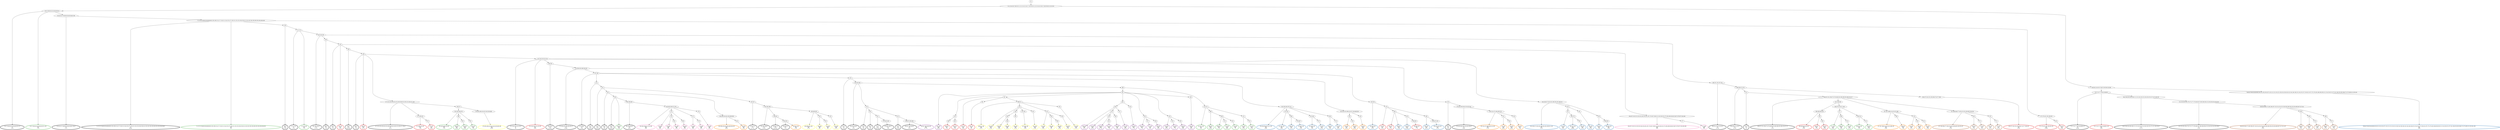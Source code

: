 digraph T {
	{
		rank=same
		337 [penwidth=3,colorscheme=set19,color=0,label="35;37;38;40;42;43;46;49;50;51_P\nP\n2.5%"]
		335 [penwidth=3,colorscheme=set19,color=0,label="53;54;55;57;58;60;63;64;65;66;67;69_P\nP\n0.7%"]
		333 [penwidth=3,colorscheme=set19,color=0,label="71;73;75;76;80;82;84;86;89;92;105;109;114;117;118;121;124;125;127;129;131;132;133;136;139;141;143;145;156;158;160;163;164;166;168_P\nP\n0.65%"]
		331 [penwidth=3,colorscheme=set19,color=0,label="169_P\nP\n0.76%"]
		329 [penwidth=3,colorscheme=set19,color=0,label="171;174_P\nP\n1.4%"]
		327 [penwidth=3,colorscheme=set19,color=0,label="182;184;185_P\nP\n0.22%"]
		325 [penwidth=3,colorscheme=set19,color=0,label="188_P\nP\n1.5%"]
		323 [penwidth=3,colorscheme=set19,color=0,label="192_P\nP\n2.2%"]
		321 [penwidth=3,colorscheme=set19,color=0,label="198_P\nP\n0.054%"]
		319 [penwidth=3,colorscheme=set19,color=0,label="209_P\nP\n1.3%"]
		317 [penwidth=3,colorscheme=set19,color=0,label="217;223;234;239;243;253;260;269;291;305;315;326;327;339_P\nP\n6.1%"]
		315 [penwidth=3,colorscheme=set19,color=0,label="222;226;229;232;233_P\nP\n5%"]
		313 [penwidth=3,colorscheme=set19,color=0,label="248;256_P\nP\n0.59%"]
		311 [penwidth=3,colorscheme=set19,color=0,label="270;280;283;288;294;301_P\nP\n0.38%"]
		309 [penwidth=3,colorscheme=set19,color=0,label="307;308_P\nP\n2.6%"]
		307 [penwidth=3,colorscheme=set19,color=0,label="313_P\nP\n0.54%"]
		305 [penwidth=3,colorscheme=set19,color=0,label="323_P\nP\n0.43%"]
		303 [penwidth=3,colorscheme=set19,color=0,label="330_P\nP\n2.6%"]
		301 [penwidth=3,colorscheme=set19,color=0,label="356_P\nP\n0.92%"]
		299 [penwidth=3,colorscheme=set19,color=0,label="365;399;400_P\nP\n8.9%"]
		297 [penwidth=3,colorscheme=set19,color=0,label="335;347_P\nP\n0.11%"]
		295 [penwidth=3,colorscheme=set19,color=0,label="355;385;398_P\nP\n0.54%"]
		293 [penwidth=3,colorscheme=set19,color=0,label="428;441_P\nP\n0.054%"]
		291 [penwidth=3,colorscheme=set19,color=0,label="454;455_P\nP\n7.5%"]
		289 [penwidth=3,colorscheme=set19,color=0,label="322_P\nP\n2.4%"]
		287 [penwidth=3,colorscheme=set19,color=0,label="354;363;364_P\nP\n5.4%"]
		285 [penwidth=3,colorscheme=set19,color=0,label="376_P\nP\n1.8%"]
		283 [penwidth=3,colorscheme=set19,color=0,label="402_P\nP\n1.4%"]
		281 [penwidth=3,colorscheme=set19,color=0,label="421_P\nP\n0.054%"]
		279 [penwidth=3,colorscheme=set19,color=0,label="470;481;482_P\nP\n7.8%"]
		277 [penwidth=3,colorscheme=set19,color=0,label="413_P\nP\n0.32%"]
		275 [penwidth=3,colorscheme=set19,color=0,label="430;457;493;494_P\nP\n5.5%"]
		273 [penwidth=3,colorscheme=set19,color=0,label="255_P\nP\n4.5%"]
		271 [penwidth=3,colorscheme=set19,color=0,label="279;293;300;304;319;343;344_P\nP\n8.8%"]
		269 [penwidth=3,colorscheme=set19,color=0,label="189;191;193;197;201_P\nP\n0.76%"]
		267 [penwidth=3,colorscheme=set19,color=0,label="206;208;212;225_P\nP\n0.22%"]
		265 [penwidth=3,colorscheme=set19,color=0,label="231_P\nP\n1%"]
		263 [penwidth=3,colorscheme=set19,color=0,label="238;247;251;258;273;276;286;292;296;298;303;306;316;317_P\nP\n5.3%"]
		260 [penwidth=3,colorscheme=set19,color=0,label="70;72;74;77;79;81;83;88;91_P\nP\n0.49%"]
		258 [penwidth=3,colorscheme=set19,color=0,label="95;97;99;104;106;108;111;113;116;120;123;126;130;135;137;147;149;150_P\nP\n0.27%"]
		256 [penwidth=3,colorscheme=set19,color=0,label="151;153;162;165;170;172;177;178;180;187;190;196;204;213;218;220;224;230;236_P\nP\n6.5%"]
		255 [penwidth=3,colorscheme=set19,color=1,label="192_M1\nM1\n2.4%"]
		254 [penwidth=3,colorscheme=set19,color=1,label="209_M1\nM1\n4.7%"]
		252 [penwidth=3,colorscheme=set19,color=1,label="371;390;424_M1\nM1\n7.5%"]
		250 [penwidth=3,colorscheme=set19,color=1,label="473_M1\nM1\n5.8%"]
		249 [penwidth=3,colorscheme=set19,color=1,label="222;226;229;232;233_M1\nM1\n4.9%"]
		244 [penwidth=3,colorscheme=set19,color=1,label="448_M1\nM1\n11%"]
		242 [penwidth=3,colorscheme=set19,color=1,label="462_M1\nM1\n6.2%"]
		240 [penwidth=3,colorscheme=set19,color=1,label="447_M1\nM1\n3.9%"]
		238 [penwidth=3,colorscheme=set19,color=1,label="461_M1\nM1\n6%"]
		235 [penwidth=3,colorscheme=set19,color=1,label="374_M1\nM1\n2.2%"]
		233 [penwidth=3,colorscheme=set19,color=1,label="394_M1\nM1\n2.1%"]
		230 [penwidth=3,colorscheme=set19,color=1,label="436;450_M1\nM1\n7.7%"]
		228 [penwidth=3,colorscheme=set19,color=1,label="228;237;242;252;259;266;274;277;284_M1\nM1\n9.5%"]
		225 [penwidth=3,colorscheme=set19,color=1,label="369;389;404;416_M1\nM1\n6.4%"]
		223 [penwidth=3,colorscheme=set19,color=1,label="449_M1\nM1\n1.5%"]
		221 [penwidth=3,colorscheme=set19,color=1,label="463_M1\nM1\n8.6%"]
		219 [penwidth=3,colorscheme=set19,color=1,label="173;179;181;195;199;202_M1\nM1\n0.56%"]
		217 [penwidth=3,colorscheme=set19,color=1,label="203_M1\nM1\n6.4%"]
		216 [penwidth=3,colorscheme=set19,color=1,label="70;72;74;77;79;81;83;88;91_M1\nM1\n2.8%"]
		214 [penwidth=3,colorscheme=set19,color=2,label="245;249;257;262;281;289;295;302;309;321_M2\nM2\n3.1%"]
		211 [penwidth=3,colorscheme=set19,color=2,label="351_M2\nM2\n6.2%"]
		209 [penwidth=3,colorscheme=set19,color=2,label="362;373_M2\nM2\n0.68%"]
		207 [penwidth=3,colorscheme=set19,color=2,label="381_M2\nM2\n5.5%"]
		205 [penwidth=3,colorscheme=set19,color=2,label="361_M2\nM2\n6.5%"]
		203 [penwidth=3,colorscheme=set19,color=2,label="350_M2\nM2\n1.4%"]
		201 [penwidth=3,colorscheme=set19,color=2,label="408;426_M2\nM2\n5.8%"]
		199 [penwidth=3,colorscheme=set19,color=2,label="334;346;384;397;411_M2\nM2\n8.6%"]
		197 [penwidth=3,colorscheme=set19,color=2,label="437;452_M2\nM2\n3.8%"]
		195 [penwidth=3,colorscheme=set19,color=2,label="466_M2\nM2\n3.1%"]
		193 [penwidth=3,colorscheme=set19,color=2,label="476;487_M2\nM2\n6.2%"]
		191 [penwidth=3,colorscheme=set19,color=2,label="451;465_M2\nM2\n1.4%"]
		189 [penwidth=3,colorscheme=set19,color=2,label="475_M2\nM2\n8.2%"]
		187 [penwidth=3,colorscheme=set19,color=2,label="464_M2\nM2\n5.5%"]
		185 [penwidth=3,colorscheme=set19,color=2,label="474_M2\nM2\n6.5%"]
		184 [penwidth=3,colorscheme=set19,color=2,label="320;329_M2\nM2\n4.5%"]
		182 [penwidth=3,colorscheme=set19,color=2,label="382_M2\nM2\n8.2%"]
		180 [penwidth=3,colorscheme=set19,color=2,label="395;407;420_M2\nM2\n5.5%"]
		179 [penwidth=3,colorscheme=set19,color=2,label="394_M2\nM2\n3.4%"]
		178 [penwidth=3,colorscheme=set19,color=2,label="419_M2\nM2\n0.34%"]
		176 [penwidth=3,colorscheme=set19,color=2,label="78;85;87;90;93;94;96;98;100;101;102;103;107;110;112;115;119;122;128;134;138;140;142;144;146;148;152;154;155;157;159;161;167;175;176;183;186;200;205;211;214;216;221;227;241;246;250;265;268;272;275;285;311;325;341_M2\nM2\n5.8%"]
		175 [penwidth=3,colorscheme=set19,color=3,label="35;37;38;40;42;43;46;49;50;51_M3\nM3\n1.1%"]
		174 [penwidth=3,colorscheme=set19,color=3,label="71;73;75;76;80;82;84;86;89;92;105;109;114;117;118;121;124;125;127;129;131;132;133;136;139;141;143;145;156;158;160;163;164;166;168_M3\nM3\n4%"]
		173 [penwidth=3,colorscheme=set19,color=3,label="171;174_M3\nM3\n1.1%"]
		170 [penwidth=3,colorscheme=set19,color=3,label="391;405;446;478_M3\nM3\n1.1%"]
		168 [penwidth=3,colorscheme=set19,color=3,label="490_M3\nM3\n4.8%"]
		166 [penwidth=3,colorscheme=set19,color=3,label="502_M3\nM3\n6.6%"]
		164 [penwidth=3,colorscheme=set19,color=3,label="501_M3\nM3\n7.3%"]
		163 [penwidth=3,colorscheme=set19,color=3,label="356_M3\nM3\n4.4%"]
		161 [penwidth=3,colorscheme=set19,color=3,label="412;471_M3\nM3\n12%"]
		159 [penwidth=3,colorscheme=set19,color=3,label="488_M3\nM3\n9.9%"]
		157 [penwidth=3,colorscheme=set19,color=3,label="499_M3\nM3\n3.7%"]
		155 [penwidth=3,colorscheme=set19,color=3,label="513_M3\nM3\n6.6%"]
		153 [penwidth=3,colorscheme=set19,color=3,label="523_M3\nM3\n7%"]
		151 [penwidth=3,colorscheme=set19,color=3,label="512_M3\nM3\n3.3%"]
		149 [penwidth=3,colorscheme=set19,color=3,label="522_M3\nM3\n5.5%"]
		146 [penwidth=3,colorscheme=set19,color=3,label="477_M3\nM3\n6.6%"]
		144 [penwidth=3,colorscheme=set19,color=3,label="489_M3\nM3\n1.8%"]
		142 [penwidth=3,colorscheme=set19,color=3,label="515_M3\nM3\n5.1%"]
		140 [penwidth=3,colorscheme=set19,color=3,label="500;514_M3\nM3\n2.2%"]
		138 [penwidth=3,colorscheme=set19,color=3,label="524_M3\nM3\n6.2%"]
		137 [penwidth=3,colorscheme=set19,color=4,label="430;457;493;494_M4\nM4\n0.77%"]
		136 [penwidth=3,colorscheme=set19,color=4,label="401_M4\nM4\n6.9%"]
		133 [penwidth=3,colorscheme=set19,color=4,label="504_M4\nM4\n3.1%"]
		131 [penwidth=3,colorscheme=set19,color=4,label="519_M4\nM4\n6.2%"]
		129 [penwidth=3,colorscheme=set19,color=4,label="528_M4\nM4\n0.77%"]
		127 [penwidth=3,colorscheme=set19,color=4,label="541_M4\nM4\n7.7%"]
		125 [penwidth=3,colorscheme=set19,color=4,label="540_M4\nM4\n5.4%"]
		123 [penwidth=3,colorscheme=set19,color=4,label="527_M4\nM4\n6.9%"]
		121 [penwidth=3,colorscheme=set19,color=4,label="518_M4\nM4\n7.7%"]
		119 [penwidth=3,colorscheme=set19,color=4,label="503_M4\nM4\n7.7%"]
		117 [penwidth=3,colorscheme=set19,color=4,label="517_M4\nM4\n12%"]
		115 [penwidth=3,colorscheme=set19,color=4,label="526_M4\nM4\n5.4%"]
		113 [penwidth=3,colorscheme=set19,color=4,label="516_M4\nM4\n8.5%"]
		111 [penwidth=3,colorscheme=set19,color=4,label="525_M4\nM4\n7.7%"]
		109 [penwidth=3,colorscheme=set19,color=4,label="539_M4\nM4\n6.9%"]
		107 [penwidth=3,colorscheme=set19,color=4,label="538_M4\nM4\n6.9%"]
		105 [penwidth=3,colorscheme=set19,color=5,label="336;366;429;442;456;469;508_M5\nM5\n6.6%"]
		103 [penwidth=3,colorscheme=set19,color=5,label="542_M5\nM5\n10%"]
		102 [penwidth=3,colorscheme=set19,color=5,label="454;455_M5\nM5\n1.5%"]
		99 [penwidth=3,colorscheme=set19,color=5,label="520_M5\nM5\n4.4%"]
		97 [penwidth=3,colorscheme=set19,color=5,label="530_M5\nM5\n8.8%"]
		95 [penwidth=3,colorscheme=set19,color=5,label="529_M5\nM5\n9.6%"]
		93 [penwidth=3,colorscheme=set19,color=5,label="387;422;472;484;495;510_M5\nM5\n5.1%"]
		91 [penwidth=3,colorscheme=set19,color=5,label="531_M5\nM5\n8.8%"]
		89 [penwidth=3,colorscheme=set19,color=5,label="544_M5\nM5\n8.8%"]
		87 [penwidth=3,colorscheme=set19,color=5,label="543_M5\nM5\n7.4%"]
		85 [penwidth=3,colorscheme=set19,color=5,label="357;367;388;414;423;431;486_M5\nM5\n4.4%"]
		83 [penwidth=3,colorscheme=set19,color=5,label="506_M5\nM5\n7.4%"]
		81 [penwidth=3,colorscheme=set19,color=5,label="532_M5\nM5\n2.2%"]
		79 [penwidth=3,colorscheme=set19,color=5,label="545_M5\nM5\n8.8%"]
		77 [penwidth=3,colorscheme=set19,color=5,label="552_M5\nM5\n5.9%"]
		75 [penwidth=3,colorscheme=set19,color=6,label="379;392;406;418;425;445;459;496_M6\nM6\n9.3%"]
		73 [penwidth=3,colorscheme=set19,color=6,label="440;480;492_M6\nM6\n2.7%"]
		71 [penwidth=3,colorscheme=set19,color=6,label="546_M6\nM6\n8%"]
		69 [penwidth=3,colorscheme=set19,color=6,label="554_M6\nM6\n8%"]
		67 [penwidth=3,colorscheme=set19,color=6,label="553_M6\nM6\n6.7%"]
		65 [penwidth=3,colorscheme=set19,color=6,label="498;511_M6\nM6\n6.7%"]
		63 [penwidth=3,colorscheme=set19,color=6,label="533_M6\nM6\n5.3%"]
		60 [penwidth=3,colorscheme=set19,color=6,label="558_M6\nM6\n5.3%"]
		58 [penwidth=3,colorscheme=set19,color=6,label="564_M6\nM6\n5.3%"]
		56 [penwidth=3,colorscheme=set19,color=6,label="563_M6\nM6\n5.3%"]
		54 [penwidth=3,colorscheme=set19,color=6,label="557;562_M6\nM6\n5.3%"]
		52 [penwidth=3,colorscheme=set19,color=6,label="561_M6\nM6\n5.3%"]
		50 [penwidth=3,colorscheme=set19,color=6,label="547_M6\nM6\n5.3%"]
		48 [penwidth=3,colorscheme=set19,color=6,label="556_M6\nM6\n4%"]
		46 [penwidth=3,colorscheme=set19,color=6,label="560_M6\nM6\n5.3%"]
		44 [penwidth=3,colorscheme=set19,color=6,label="559_M6\nM6\n5.3%"]
		42 [penwidth=3,colorscheme=set19,color=6,label="555_M6\nM6\n6.7%"]
		40 [penwidth=3,colorscheme=set19,color=7,label="337;348;368;377;403;415;432;458;485;536;550_M7\nM7\n9.1%"]
		38 [penwidth=3,colorscheme=set19,color=7,label="565_M7\nM7\n9.1%"]
		36 [penwidth=3,colorscheme=set19,color=7,label="572_M7\nM7\n9.1%"]
		34 [penwidth=3,colorscheme=set19,color=7,label="567_M7\nM7\n9.1%"]
		32 [penwidth=3,colorscheme=set19,color=7,label="571_M7\nM7\n9.1%"]
		30 [penwidth=3,colorscheme=set19,color=7,label="240;263;264;271;282;290;297;310;314;324;332;340;360;380;393;433;434;460;497;537;551_M7\nM7\n9.1%"]
		28 [penwidth=3,colorscheme=set19,color=7,label="566_M7\nM7\n9.1%"]
		26 [penwidth=3,colorscheme=set19,color=7,label="569_M7\nM7\n9.1%"]
		24 [penwidth=3,colorscheme=set19,color=7,label="574_M7\nM7\n9.1%"]
		22 [penwidth=3,colorscheme=set19,color=7,label="568_M7\nM7\n9.1%"]
		20 [penwidth=3,colorscheme=set19,color=7,label="573_M7\nM7\n9.1%"]
		18 [penwidth=3,colorscheme=set19,color=8,label="194;207;210;215;219;235;244;254;261;267;278;287;299;312;318;328;352;375;383;409;438;453;467;479;507;534;549_M8\nM8\n10%"]
		16 [penwidth=3,colorscheme=set19,color=8,label="577_M8\nM8\n10%"]
		14 [penwidth=3,colorscheme=set19,color=8,label="443;483;509;521;535_M8\nM8\n10%"]
		12 [penwidth=3,colorscheme=set19,color=8,label="570_M8\nM8\n10%"]
		10 [penwidth=3,colorscheme=set19,color=8,label="576_M8\nM8\n10%"]
		8 [penwidth=3,colorscheme=set19,color=8,label="581_M8\nM8\n10%"]
		6 [penwidth=3,colorscheme=set19,color=8,label="580_M8\nM8\n10%"]
		4 [penwidth=3,colorscheme=set19,color=8,label="575_M8\nM8\n10%"]
		2 [penwidth=3,colorscheme=set19,color=8,label="579_M8\nM8\n10%"]
		0 [penwidth=3,colorscheme=set19,color=8,label="578_M8\nM8\n10%"]
	}
	340 [label="GL"]
	339 [label="0;1;2;3;4;5;6;7;8;9;10;11;12;13;14;15;16;17;18;19;20;21;22;23;24;25;26;27;28;29;30;31;32;33;34"]
	338 [label="35;37;38;40;42;43;46;49;50;51"]
	336 [label="53;54;55;57;58;60;63;64;65;66;67;69"]
	334 [label="71;73;75;76;80;82;84;86;89;92;105;109;114;117;118;121;124;125;127;129;131;132;133;136;139;141;143;145;156;158;160;163;164;166;168"]
	332 [label="169"]
	330 [label="171;174"]
	328 [label="182;184;185"]
	326 [label="188"]
	324 [label="192"]
	322 [label="198"]
	320 [label="209"]
	318 [label="217;223;234;239;243;253;260;269;291;305;315;326;327;339"]
	316 [label="222;226;229;232;233"]
	314 [label="248;256"]
	312 [label="270;280;283;288;294;301"]
	310 [label="307;308"]
	308 [label="313"]
	306 [label="323"]
	304 [label="330"]
	302 [label="356"]
	300 [label="365;399;400"]
	298 [label="335;347"]
	296 [label="355;385;398"]
	294 [label="428;441"]
	292 [label="454;455"]
	290 [label="322"]
	288 [label="354;363;364"]
	286 [label="376"]
	284 [label="402"]
	282 [label="421"]
	280 [label="470;481;482"]
	278 [label="413"]
	276 [label="430;457;493;494"]
	274 [label="255"]
	272 [label="279;293;300;304;319;343;344"]
	270 [label="189;191;193;197;201"]
	268 [label="206;208;212;225"]
	266 [label="231"]
	264 [label="238;247;251;258;273;276;286;292;296;298;303;306;316;317"]
	262 [label="36;39;41;44;45;47;48;52;56;59;61;62;68"]
	261 [label="70;72;74;77;79;81;83;88;91"]
	259 [label="95;97;99;104;106;108;111;113;116;120;123;126;130;135;137;147;149;150"]
	257 [label="151;153;162;165;170;172;177;178;180;187;190;196;204;213;218;220;224;230;236"]
	253 [label="371;390;424"]
	251 [label="473"]
	248 [label="386"]
	247 [label="401"]
	246 [label="435"]
	245 [label="448"]
	243 [label="462"]
	241 [label="447"]
	239 [label="461"]
	237 [label="320;329"]
	236 [label="374"]
	234 [label="394"]
	232 [label="419"]
	231 [label="436;450"]
	229 [label="228;237;242;252;259;266;274;277;284"]
	227 [label="331;338;349"]
	226 [label="369;389;404;416"]
	224 [label="449"]
	222 [label="463"]
	220 [label="173;179;181;195;199;202"]
	218 [label="203"]
	215 [label="245;249;257;262;281;289;295;302;309;321"]
	213 [label="342"]
	212 [label="351"]
	210 [label="362;373"]
	208 [label="381"]
	206 [label="361"]
	204 [label="350"]
	202 [label="408;426"]
	200 [label="334;346;384;397;411"]
	198 [label="437;452"]
	196 [label="466"]
	194 [label="476;487"]
	192 [label="451;465"]
	190 [label="475"]
	188 [label="464"]
	186 [label="474"]
	183 [label="382"]
	181 [label="395;407;420"]
	177 [label="78;85;87;90;93;94;96;98;100;101;102;103;107;110;112;115;119;122;128;134;138;140;142;144;146;148;152;154;155;157;159;161;167;175;176;183;186;200;205;211;214;216;221;227;241;246;250;265;268;272;275;285;311;325;341"]
	172 [label="359;372"]
	171 [label="391;405;446;478"]
	169 [label="490"]
	167 [label="502"]
	165 [label="501"]
	162 [label="412;471"]
	160 [label="488"]
	158 [label="499"]
	156 [label="513"]
	154 [label="523"]
	152 [label="512"]
	150 [label="522"]
	148 [label="358;370;378;417;444"]
	147 [label="477"]
	145 [label="489"]
	143 [label="515"]
	141 [label="500;514"]
	139 [label="524"]
	135 [label="491"]
	134 [label="504"]
	132 [label="519"]
	130 [label="528"]
	128 [label="541"]
	126 [label="540"]
	124 [label="527"]
	122 [label="518"]
	120 [label="503"]
	118 [label="517"]
	116 [label="526"]
	114 [label="516"]
	112 [label="525"]
	110 [label="539"]
	108 [label="538"]
	106 [label="336;366;429;442;456;469;508"]
	104 [label="542"]
	101 [label="333;345;353;396;410;427;439;468;505"]
	100 [label="520"]
	98 [label="530"]
	96 [label="529"]
	94 [label="387;422;472;484;495;510"]
	92 [label="531"]
	90 [label="544"]
	88 [label="543"]
	86 [label="357;367;388;414;423;431;486"]
	84 [label="506"]
	82 [label="532"]
	80 [label="545"]
	78 [label="552"]
	76 [label="379;392;406;418;425;445;459;496"]
	74 [label="440;480;492"]
	72 [label="546"]
	70 [label="554"]
	68 [label="553"]
	66 [label="498;511"]
	64 [label="533"]
	62 [label="548"]
	61 [label="558"]
	59 [label="564"]
	57 [label="563"]
	55 [label="557;562"]
	53 [label="561"]
	51 [label="547"]
	49 [label="556"]
	47 [label="560"]
	45 [label="559"]
	43 [label="555"]
	41 [label="337;348;368;377;403;415;432;458;485;536;550"]
	39 [label="565"]
	37 [label="572"]
	35 [label="567"]
	33 [label="571"]
	31 [label="240;263;264;271;282;290;297;310;314;324;332;340;360;380;393;433;434;460;497;537;551"]
	29 [label="566"]
	27 [label="569"]
	25 [label="574"]
	23 [label="568"]
	21 [label="573"]
	19 [label="194;207;210;215;219;235;244;254;261;267;278;287;299;312;318;328;352;375;383;409;438;453;467;479;507;534;549"]
	17 [label="577"]
	15 [label="443;483;509;521;535"]
	13 [label="570"]
	11 [label="576"]
	9 [label="581"]
	7 [label="580"]
	5 [label="575"]
	3 [label="579"]
	1 [label="578"]
	340 -> 339
	339 -> 338
	339 -> 262
	338 -> 337
	338 -> 336
	338 -> 175
	336 -> 335
	336 -> 334
	334 -> 333
	334 -> 332
	334 -> 220
	334 -> 174
	332 -> 331
	332 -> 330
	330 -> 329
	330 -> 328
	330 -> 173
	328 -> 327
	328 -> 326
	328 -> 270
	326 -> 325
	326 -> 324
	324 -> 323
	324 -> 322
	324 -> 255
	324 -> 19
	322 -> 321
	322 -> 320
	320 -> 319
	320 -> 318
	320 -> 316
	320 -> 254
	318 -> 317
	318 -> 253
	318 -> 172
	316 -> 315
	316 -> 314
	316 -> 274
	316 -> 249
	316 -> 215
	314 -> 313
	314 -> 312
	312 -> 311
	312 -> 310
	312 -> 237
	310 -> 309
	310 -> 308
	310 -> 290
	310 -> 101
	308 -> 307
	308 -> 306
	306 -> 305
	306 -> 304
	306 -> 298
	304 -> 303
	304 -> 302
	304 -> 106
	302 -> 301
	302 -> 300
	302 -> 163
	300 -> 299
	300 -> 15
	298 -> 297
	298 -> 296
	296 -> 295
	296 -> 294
	296 -> 74
	294 -> 293
	294 -> 292
	292 -> 291
	292 -> 102
	290 -> 289
	290 -> 288
	290 -> 200
	288 -> 287
	288 -> 286
	288 -> 248
	286 -> 285
	286 -> 284
	286 -> 278
	284 -> 283
	284 -> 282
	282 -> 281
	282 -> 280
	280 -> 279
	278 -> 277
	278 -> 276
	276 -> 275
	276 -> 137
	274 -> 273
	274 -> 272
	272 -> 271
	272 -> 94
	270 -> 269
	270 -> 268
	268 -> 267
	268 -> 266
	268 -> 229
	266 -> 265
	266 -> 264
	264 -> 263
	264 -> 227
	264 -> 86
	264 -> 41
	262 -> 261
	262 -> 177
	261 -> 260
	261 -> 259
	261 -> 216
	259 -> 258
	259 -> 257
	257 -> 256
	257 -> 31
	253 -> 252
	253 -> 251
	251 -> 250
	248 -> 247
	248 -> 162
	247 -> 246
	247 -> 241
	247 -> 136
	247 -> 135
	247 -> 120
	247 -> 114
	247 -> 108
	246 -> 245
	246 -> 243
	245 -> 244
	243 -> 242
	241 -> 240
	241 -> 239
	241 -> 66
	239 -> 238
	237 -> 236
	237 -> 184
	236 -> 235
	236 -> 234
	236 -> 183
	234 -> 233
	234 -> 232
	234 -> 179
	232 -> 231
	232 -> 178
	231 -> 230
	229 -> 228
	227 -> 226
	227 -> 148
	226 -> 225
	226 -> 224
	224 -> 223
	224 -> 222
	222 -> 221
	220 -> 219
	220 -> 218
	218 -> 217
	215 -> 214
	215 -> 213
	215 -> 204
	213 -> 212
	213 -> 206
	212 -> 211
	212 -> 210
	210 -> 209
	210 -> 208
	208 -> 207
	206 -> 205
	204 -> 203
	204 -> 202
	202 -> 201
	200 -> 199
	200 -> 198
	200 -> 192
	200 -> 188
	198 -> 197
	198 -> 196
	196 -> 195
	196 -> 194
	194 -> 193
	192 -> 191
	192 -> 190
	190 -> 189
	188 -> 187
	188 -> 186
	186 -> 185
	183 -> 182
	183 -> 181
	181 -> 180
	177 -> 176
	172 -> 171
	172 -> 76
	171 -> 170
	171 -> 169
	171 -> 165
	169 -> 168
	169 -> 167
	167 -> 166
	165 -> 164
	162 -> 161
	162 -> 160
	162 -> 152
	160 -> 159
	160 -> 158
	158 -> 157
	158 -> 156
	158 -> 154
	156 -> 155
	154 -> 153
	152 -> 151
	152 -> 150
	150 -> 149
	148 -> 147
	148 -> 141
	147 -> 146
	147 -> 145
	145 -> 144
	145 -> 143
	143 -> 142
	141 -> 140
	141 -> 139
	139 -> 138
	135 -> 134
	135 -> 122
	134 -> 133
	134 -> 132
	134 -> 124
	132 -> 131
	132 -> 130
	132 -> 126
	130 -> 129
	130 -> 128
	128 -> 127
	126 -> 125
	124 -> 123
	122 -> 121
	120 -> 119
	120 -> 118
	120 -> 116
	118 -> 117
	116 -> 115
	114 -> 113
	114 -> 112
	114 -> 110
	112 -> 111
	110 -> 109
	108 -> 107
	106 -> 105
	106 -> 104
	104 -> 103
	101 -> 100
	101 -> 96
	100 -> 99
	100 -> 98
	98 -> 97
	96 -> 95
	94 -> 93
	94 -> 92
	94 -> 88
	92 -> 91
	92 -> 90
	90 -> 89
	88 -> 87
	86 -> 85
	86 -> 84
	86 -> 82
	84 -> 83
	82 -> 81
	82 -> 80
	82 -> 78
	80 -> 79
	78 -> 77
	76 -> 75
	74 -> 73
	74 -> 72
	74 -> 68
	72 -> 71
	72 -> 70
	70 -> 69
	68 -> 67
	66 -> 65
	66 -> 64
	66 -> 51
	66 -> 43
	64 -> 63
	64 -> 62
	64 -> 55
	64 -> 53
	62 -> 61
	62 -> 57
	61 -> 60
	61 -> 59
	59 -> 58
	57 -> 56
	55 -> 54
	53 -> 52
	51 -> 50
	51 -> 49
	51 -> 45
	49 -> 48
	49 -> 47
	47 -> 46
	45 -> 44
	43 -> 42
	41 -> 40
	41 -> 39
	41 -> 35
	39 -> 38
	39 -> 37
	37 -> 36
	35 -> 34
	35 -> 33
	33 -> 32
	31 -> 30
	31 -> 29
	31 -> 23
	29 -> 28
	29 -> 27
	27 -> 26
	27 -> 25
	25 -> 24
	23 -> 22
	23 -> 21
	21 -> 20
	19 -> 18
	19 -> 17
	17 -> 16
	15 -> 14
	15 -> 13
	15 -> 5
	15 -> 1
	13 -> 12
	13 -> 11
	13 -> 7
	11 -> 10
	11 -> 9
	9 -> 8
	7 -> 6
	5 -> 4
	5 -> 3
	3 -> 2
	1 -> 0
}
